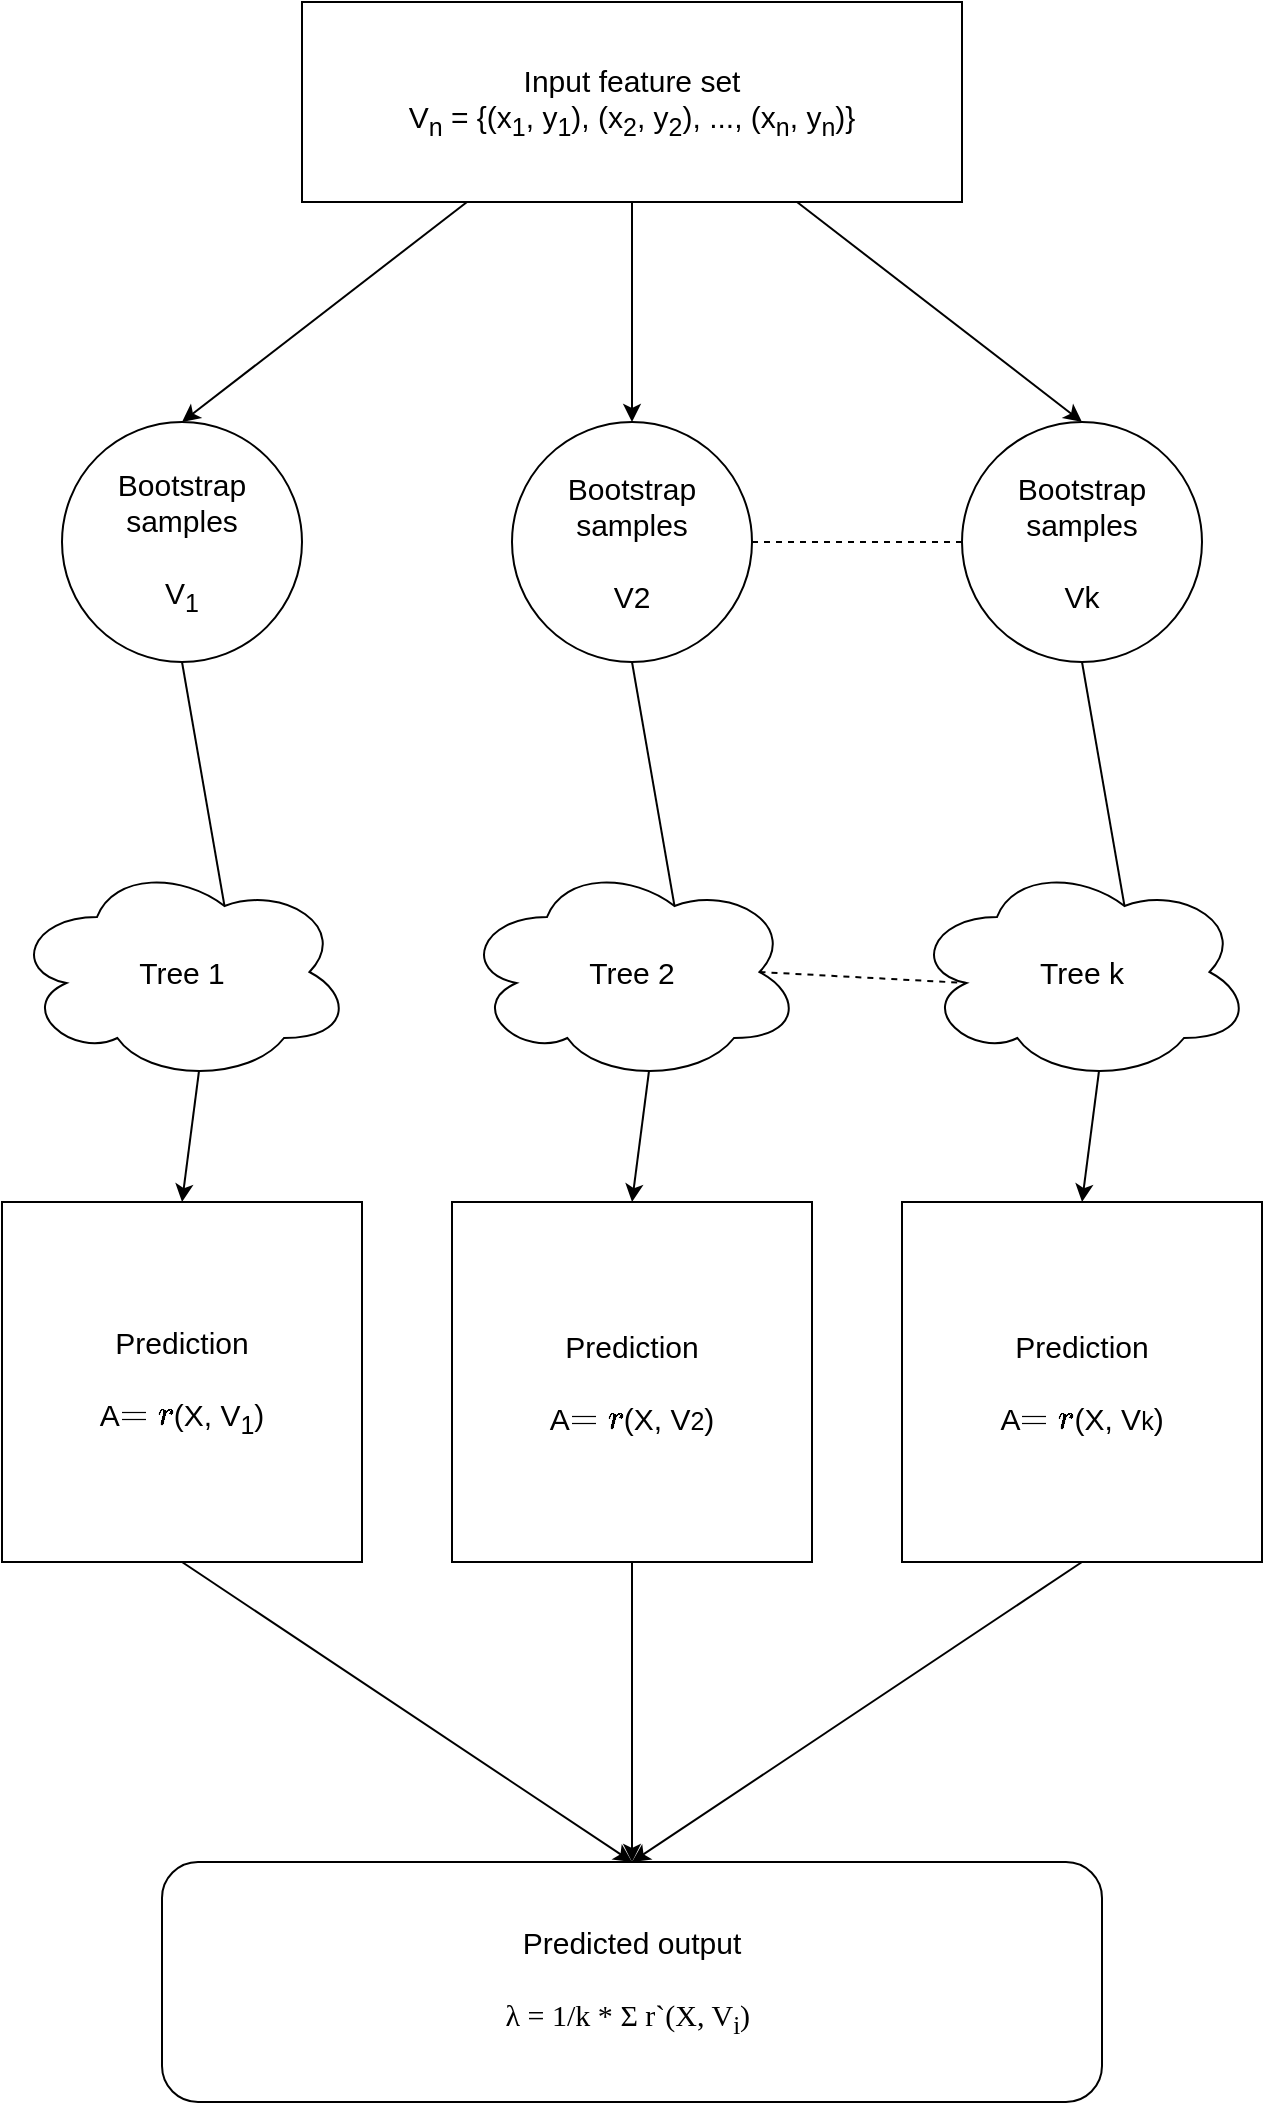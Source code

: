 <mxfile version="24.3.1" type="device">
  <diagram name="Сторінка-1" id="nPuCRAKkdzcw8fEWUsdb">
    <mxGraphModel dx="588" dy="1204" grid="1" gridSize="10" guides="1" tooltips="1" connect="1" arrows="1" fold="1" page="1" pageScale="1" pageWidth="827" pageHeight="1169" math="0" shadow="0">
      <root>
        <mxCell id="0" />
        <mxCell id="1" parent="0" />
        <mxCell id="XHLxn2AQJ1fGGYJsgmQ_-3" value="&lt;font style=&quot;font-size: 15px;&quot;&gt;Input feature set&lt;/font&gt;&lt;div style=&quot;font-size: 15px;&quot;&gt;&lt;font style=&quot;font-size: 15px;&quot;&gt;V&lt;sub&gt;n&lt;/sub&gt; = {(x&lt;sub&gt;1&lt;/sub&gt;, y&lt;sub&gt;1&lt;/sub&gt;), (x&lt;sub&gt;2&lt;/sub&gt;, y&lt;sub&gt;2&lt;/sub&gt;), ..., (x&lt;sub&gt;n&lt;/sub&gt;, y&lt;sub&gt;n&lt;/sub&gt;)}&lt;/font&gt;&lt;/div&gt;" style="rounded=0;whiteSpace=wrap;html=1;" vertex="1" parent="1">
          <mxGeometry x="1960" y="40" width="330" height="100" as="geometry" />
        </mxCell>
        <mxCell id="XHLxn2AQJ1fGGYJsgmQ_-4" value="" style="endArrow=classic;html=1;rounded=0;exitX=0.25;exitY=1;exitDx=0;exitDy=0;entryX=0.5;entryY=0;entryDx=0;entryDy=0;" edge="1" parent="1" source="XHLxn2AQJ1fGGYJsgmQ_-3" target="XHLxn2AQJ1fGGYJsgmQ_-7">
          <mxGeometry width="50" height="50" relative="1" as="geometry">
            <mxPoint x="1690" y="380" as="sourcePoint" />
            <mxPoint x="1930" y="250" as="targetPoint" />
          </mxGeometry>
        </mxCell>
        <mxCell id="XHLxn2AQJ1fGGYJsgmQ_-5" value="" style="endArrow=classic;html=1;rounded=0;exitX=0.5;exitY=1;exitDx=0;exitDy=0;entryX=0.5;entryY=0;entryDx=0;entryDy=0;" edge="1" parent="1" source="XHLxn2AQJ1fGGYJsgmQ_-3" target="XHLxn2AQJ1fGGYJsgmQ_-8">
          <mxGeometry width="50" height="50" relative="1" as="geometry">
            <mxPoint x="2053" y="150" as="sourcePoint" />
            <mxPoint x="2125" y="250" as="targetPoint" />
          </mxGeometry>
        </mxCell>
        <mxCell id="XHLxn2AQJ1fGGYJsgmQ_-6" value="" style="endArrow=classic;html=1;rounded=0;exitX=0.75;exitY=1;exitDx=0;exitDy=0;entryX=0.5;entryY=0;entryDx=0;entryDy=0;" edge="1" parent="1" source="XHLxn2AQJ1fGGYJsgmQ_-3" target="XHLxn2AQJ1fGGYJsgmQ_-9">
          <mxGeometry width="50" height="50" relative="1" as="geometry">
            <mxPoint x="2233" y="140" as="sourcePoint" />
            <mxPoint x="2310" y="250" as="targetPoint" />
          </mxGeometry>
        </mxCell>
        <mxCell id="XHLxn2AQJ1fGGYJsgmQ_-7" value="&lt;font style=&quot;font-size: 15px;&quot;&gt;Bootstrap&lt;/font&gt;&lt;div style=&quot;font-size: 15px;&quot;&gt;&lt;font style=&quot;font-size: 15px;&quot;&gt;samples&lt;/font&gt;&lt;/div&gt;&lt;div style=&quot;font-size: 15px;&quot;&gt;&lt;font style=&quot;font-size: 15px;&quot;&gt;&lt;br&gt;&lt;/font&gt;&lt;/div&gt;&lt;div style=&quot;font-size: 15px;&quot;&gt;&lt;font style=&quot;font-size: 15px;&quot;&gt;V&lt;sub style=&quot;&quot;&gt;1&lt;/sub&gt;&lt;/font&gt;&lt;/div&gt;" style="ellipse;whiteSpace=wrap;html=1;aspect=fixed;" vertex="1" parent="1">
          <mxGeometry x="1840" y="250" width="120" height="120" as="geometry" />
        </mxCell>
        <mxCell id="XHLxn2AQJ1fGGYJsgmQ_-8" value="&lt;font style=&quot;font-size: 15px;&quot;&gt;Bootstrap&lt;/font&gt;&lt;div style=&quot;font-size: 15px;&quot;&gt;&lt;font style=&quot;font-size: 15px;&quot;&gt;samples&lt;/font&gt;&lt;/div&gt;&lt;div style=&quot;font-size: 15px;&quot;&gt;&lt;font style=&quot;font-size: 15px;&quot;&gt;&lt;br&gt;&lt;/font&gt;&lt;/div&gt;&lt;div style=&quot;font-size: 15px;&quot;&gt;&lt;font style=&quot;font-size: 15px;&quot;&gt;V2&lt;/font&gt;&lt;/div&gt;" style="ellipse;whiteSpace=wrap;html=1;aspect=fixed;" vertex="1" parent="1">
          <mxGeometry x="2065" y="250" width="120" height="120" as="geometry" />
        </mxCell>
        <mxCell id="XHLxn2AQJ1fGGYJsgmQ_-9" value="&lt;font style=&quot;font-size: 15px;&quot;&gt;Bootstrap&lt;/font&gt;&lt;div style=&quot;font-size: 15px;&quot;&gt;&lt;font style=&quot;font-size: 15px;&quot;&gt;samples&lt;/font&gt;&lt;/div&gt;&lt;div style=&quot;font-size: 15px;&quot;&gt;&lt;font style=&quot;font-size: 15px;&quot;&gt;&lt;br&gt;&lt;/font&gt;&lt;/div&gt;&lt;div style=&quot;font-size: 15px;&quot;&gt;&lt;font style=&quot;font-size: 15px;&quot;&gt;Vk&lt;/font&gt;&lt;/div&gt;" style="ellipse;whiteSpace=wrap;html=1;aspect=fixed;" vertex="1" parent="1">
          <mxGeometry x="2290" y="250" width="120" height="120" as="geometry" />
        </mxCell>
        <mxCell id="XHLxn2AQJ1fGGYJsgmQ_-12" value="" style="endArrow=none;dashed=1;html=1;rounded=0;exitX=1;exitY=0.5;exitDx=0;exitDy=0;entryX=0;entryY=0.5;entryDx=0;entryDy=0;" edge="1" parent="1" source="XHLxn2AQJ1fGGYJsgmQ_-8" target="XHLxn2AQJ1fGGYJsgmQ_-9">
          <mxGeometry width="50" height="50" relative="1" as="geometry">
            <mxPoint x="1730" y="380" as="sourcePoint" />
            <mxPoint x="1780" y="330" as="targetPoint" />
          </mxGeometry>
        </mxCell>
        <mxCell id="XHLxn2AQJ1fGGYJsgmQ_-13" value="&lt;font style=&quot;font-size: 15px;&quot;&gt;Tree 1&lt;/font&gt;" style="ellipse;shape=cloud;whiteSpace=wrap;html=1;" vertex="1" parent="1">
          <mxGeometry x="1815" y="470" width="170" height="110" as="geometry" />
        </mxCell>
        <mxCell id="XHLxn2AQJ1fGGYJsgmQ_-14" value="&lt;font style=&quot;font-size: 15px;&quot;&gt;Tree 2&lt;/font&gt;" style="ellipse;shape=cloud;whiteSpace=wrap;html=1;" vertex="1" parent="1">
          <mxGeometry x="2040" y="470" width="170" height="110" as="geometry" />
        </mxCell>
        <mxCell id="XHLxn2AQJ1fGGYJsgmQ_-15" value="&lt;font style=&quot;font-size: 15px;&quot;&gt;Tree k&lt;/font&gt;" style="ellipse;shape=cloud;whiteSpace=wrap;html=1;" vertex="1" parent="1">
          <mxGeometry x="2265" y="470" width="170" height="110" as="geometry" />
        </mxCell>
        <mxCell id="XHLxn2AQJ1fGGYJsgmQ_-16" value="" style="endArrow=none;dashed=1;html=1;rounded=0;exitX=0.875;exitY=0.5;exitDx=0;exitDy=0;entryX=0.16;entryY=0.55;entryDx=0;entryDy=0;exitPerimeter=0;entryPerimeter=0;" edge="1" parent="1" source="XHLxn2AQJ1fGGYJsgmQ_-14" target="XHLxn2AQJ1fGGYJsgmQ_-15">
          <mxGeometry width="50" height="50" relative="1" as="geometry">
            <mxPoint x="2210" y="450" as="sourcePoint" />
            <mxPoint x="2315" y="450" as="targetPoint" />
          </mxGeometry>
        </mxCell>
        <mxCell id="XHLxn2AQJ1fGGYJsgmQ_-17" value="" style="endArrow=none;html=1;rounded=0;exitX=0.5;exitY=1;exitDx=0;exitDy=0;entryX=0.625;entryY=0.2;entryDx=0;entryDy=0;entryPerimeter=0;" edge="1" parent="1" source="XHLxn2AQJ1fGGYJsgmQ_-7" target="XHLxn2AQJ1fGGYJsgmQ_-13">
          <mxGeometry width="50" height="50" relative="1" as="geometry">
            <mxPoint x="1930" y="350" as="sourcePoint" />
            <mxPoint x="1980" y="300" as="targetPoint" />
          </mxGeometry>
        </mxCell>
        <mxCell id="XHLxn2AQJ1fGGYJsgmQ_-18" value="" style="endArrow=none;html=1;rounded=0;exitX=0.5;exitY=1;exitDx=0;exitDy=0;entryX=0.625;entryY=0.2;entryDx=0;entryDy=0;entryPerimeter=0;" edge="1" parent="1" source="XHLxn2AQJ1fGGYJsgmQ_-8" target="XHLxn2AQJ1fGGYJsgmQ_-14">
          <mxGeometry width="50" height="50" relative="1" as="geometry">
            <mxPoint x="1910" y="380" as="sourcePoint" />
            <mxPoint x="1931" y="502" as="targetPoint" />
          </mxGeometry>
        </mxCell>
        <mxCell id="XHLxn2AQJ1fGGYJsgmQ_-19" value="" style="endArrow=none;html=1;rounded=0;exitX=0.5;exitY=1;exitDx=0;exitDy=0;entryX=0.625;entryY=0.2;entryDx=0;entryDy=0;entryPerimeter=0;" edge="1" parent="1" source="XHLxn2AQJ1fGGYJsgmQ_-9" target="XHLxn2AQJ1fGGYJsgmQ_-15">
          <mxGeometry width="50" height="50" relative="1" as="geometry">
            <mxPoint x="1920" y="390" as="sourcePoint" />
            <mxPoint x="1941" y="512" as="targetPoint" />
          </mxGeometry>
        </mxCell>
        <mxCell id="XHLxn2AQJ1fGGYJsgmQ_-21" value="&lt;font style=&quot;font-size: 15px;&quot;&gt;Prediction&lt;/font&gt;&lt;div&gt;&lt;font style=&quot;font-size: 15px;&quot;&gt;&lt;br&gt;&lt;/font&gt;&lt;/div&gt;&lt;div&gt;&lt;font style=&quot;font-size: 15px;&quot;&gt;A` = r`(X, V&lt;sub&gt;1&lt;/sub&gt;)&lt;/font&gt;&lt;/div&gt;" style="whiteSpace=wrap;html=1;aspect=fixed;" vertex="1" parent="1">
          <mxGeometry x="1810" y="640" width="180" height="180" as="geometry" />
        </mxCell>
        <mxCell id="XHLxn2AQJ1fGGYJsgmQ_-23" value="&lt;font style=&quot;font-size: 15px;&quot;&gt;Prediction&lt;/font&gt;&lt;div&gt;&lt;font style=&quot;font-size: 15px;&quot;&gt;&lt;br&gt;&lt;/font&gt;&lt;/div&gt;&lt;div&gt;&lt;font style=&quot;font-size: 15px;&quot;&gt;A` = r`(X, V&lt;/font&gt;&lt;font style=&quot;&quot;&gt;&lt;span style=&quot;font-size: 12.5px;&quot;&gt;2&lt;/span&gt;&lt;span style=&quot;font-size: 15px;&quot;&gt;)&lt;/span&gt;&lt;/font&gt;&lt;/div&gt;" style="whiteSpace=wrap;html=1;aspect=fixed;" vertex="1" parent="1">
          <mxGeometry x="2035" y="640" width="180" height="180" as="geometry" />
        </mxCell>
        <mxCell id="XHLxn2AQJ1fGGYJsgmQ_-24" value="&lt;font style=&quot;font-size: 15px;&quot;&gt;Prediction&lt;/font&gt;&lt;div&gt;&lt;font style=&quot;font-size: 15px;&quot;&gt;&lt;br&gt;&lt;/font&gt;&lt;/div&gt;&lt;div&gt;&lt;font style=&quot;font-size: 15px;&quot;&gt;A` = r`(X, V&lt;/font&gt;&lt;font style=&quot;&quot;&gt;&lt;span style=&quot;font-size: 12.5px;&quot;&gt;k&lt;/span&gt;&lt;span style=&quot;font-size: 15px;&quot;&gt;)&lt;/span&gt;&lt;/font&gt;&lt;/div&gt;" style="whiteSpace=wrap;html=1;aspect=fixed;" vertex="1" parent="1">
          <mxGeometry x="2260" y="640" width="180" height="180" as="geometry" />
        </mxCell>
        <mxCell id="XHLxn2AQJ1fGGYJsgmQ_-25" value="" style="endArrow=classic;html=1;rounded=0;exitX=0.55;exitY=0.95;exitDx=0;exitDy=0;exitPerimeter=0;entryX=0.5;entryY=0;entryDx=0;entryDy=0;" edge="1" parent="1" source="XHLxn2AQJ1fGGYJsgmQ_-13" target="XHLxn2AQJ1fGGYJsgmQ_-21">
          <mxGeometry width="50" height="50" relative="1" as="geometry">
            <mxPoint x="1710" y="470" as="sourcePoint" />
            <mxPoint x="1760" y="420" as="targetPoint" />
          </mxGeometry>
        </mxCell>
        <mxCell id="XHLxn2AQJ1fGGYJsgmQ_-26" value="" style="endArrow=classic;html=1;rounded=0;exitX=0.55;exitY=0.95;exitDx=0;exitDy=0;exitPerimeter=0;entryX=0.5;entryY=0;entryDx=0;entryDy=0;" edge="1" parent="1" source="XHLxn2AQJ1fGGYJsgmQ_-14" target="XHLxn2AQJ1fGGYJsgmQ_-23">
          <mxGeometry width="50" height="50" relative="1" as="geometry">
            <mxPoint x="1919" y="585" as="sourcePoint" />
            <mxPoint x="1910" y="650" as="targetPoint" />
          </mxGeometry>
        </mxCell>
        <mxCell id="XHLxn2AQJ1fGGYJsgmQ_-27" value="" style="endArrow=classic;html=1;rounded=0;exitX=0.55;exitY=0.95;exitDx=0;exitDy=0;exitPerimeter=0;entryX=0.5;entryY=0;entryDx=0;entryDy=0;" edge="1" parent="1" source="XHLxn2AQJ1fGGYJsgmQ_-15" target="XHLxn2AQJ1fGGYJsgmQ_-24">
          <mxGeometry width="50" height="50" relative="1" as="geometry">
            <mxPoint x="1929" y="595" as="sourcePoint" />
            <mxPoint x="1920" y="660" as="targetPoint" />
          </mxGeometry>
        </mxCell>
        <mxCell id="XHLxn2AQJ1fGGYJsgmQ_-28" value="&lt;font style=&quot;font-size: 15px;&quot;&gt;Predicted output&lt;/font&gt;&lt;div style=&quot;font-size: 15px;&quot;&gt;&lt;font style=&quot;font-size: 15px;&quot;&gt;&lt;br&gt;&lt;/font&gt;&lt;/div&gt;&lt;div style=&quot;font-size: 15px;&quot;&gt;&lt;font style=&quot;font-size: 15px;&quot;&gt;&lt;font style=&quot;font-size: 15px;&quot;&gt;&lt;span style=&quot;background-color: transparent; font-family: &amp;quot;Times New Roman&amp;quot;, serif; white-space-collapse: preserve;&quot;&gt;λ = 1/k * &lt;/span&gt;&lt;/font&gt;&lt;span style=&quot;background-color: transparent; font-family: &amp;quot;Times New Roman&amp;quot;, serif; white-space-collapse: preserve;&quot;&gt;Σ r`(X, V&lt;sub&gt;i&lt;/sub&gt;)&lt;/span&gt;&lt;span style=&quot;background-color: initial;&quot;&gt;&amp;nbsp;&lt;/span&gt;&lt;/font&gt;&lt;/div&gt;" style="rounded=1;whiteSpace=wrap;html=1;" vertex="1" parent="1">
          <mxGeometry x="1890" y="970" width="470" height="120" as="geometry" />
        </mxCell>
        <mxCell id="XHLxn2AQJ1fGGYJsgmQ_-29" value="" style="endArrow=classic;html=1;rounded=0;entryX=0.5;entryY=0;entryDx=0;entryDy=0;exitX=0.5;exitY=1;exitDx=0;exitDy=0;" edge="1" parent="1" source="XHLxn2AQJ1fGGYJsgmQ_-21" target="XHLxn2AQJ1fGGYJsgmQ_-28">
          <mxGeometry width="50" height="50" relative="1" as="geometry">
            <mxPoint x="2000" y="710" as="sourcePoint" />
            <mxPoint x="2050" y="660" as="targetPoint" />
          </mxGeometry>
        </mxCell>
        <mxCell id="XHLxn2AQJ1fGGYJsgmQ_-30" value="" style="endArrow=classic;html=1;rounded=0;entryX=0.5;entryY=0;entryDx=0;entryDy=0;exitX=0.5;exitY=1;exitDx=0;exitDy=0;" edge="1" parent="1" source="XHLxn2AQJ1fGGYJsgmQ_-23" target="XHLxn2AQJ1fGGYJsgmQ_-28">
          <mxGeometry width="50" height="50" relative="1" as="geometry">
            <mxPoint x="1910" y="830" as="sourcePoint" />
            <mxPoint x="2135" y="980" as="targetPoint" />
          </mxGeometry>
        </mxCell>
        <mxCell id="XHLxn2AQJ1fGGYJsgmQ_-31" value="" style="endArrow=classic;html=1;rounded=0;entryX=0.5;entryY=0;entryDx=0;entryDy=0;exitX=0.5;exitY=1;exitDx=0;exitDy=0;" edge="1" parent="1" source="XHLxn2AQJ1fGGYJsgmQ_-24" target="XHLxn2AQJ1fGGYJsgmQ_-28">
          <mxGeometry width="50" height="50" relative="1" as="geometry">
            <mxPoint x="1920" y="840" as="sourcePoint" />
            <mxPoint x="2145" y="990" as="targetPoint" />
          </mxGeometry>
        </mxCell>
      </root>
    </mxGraphModel>
  </diagram>
</mxfile>
